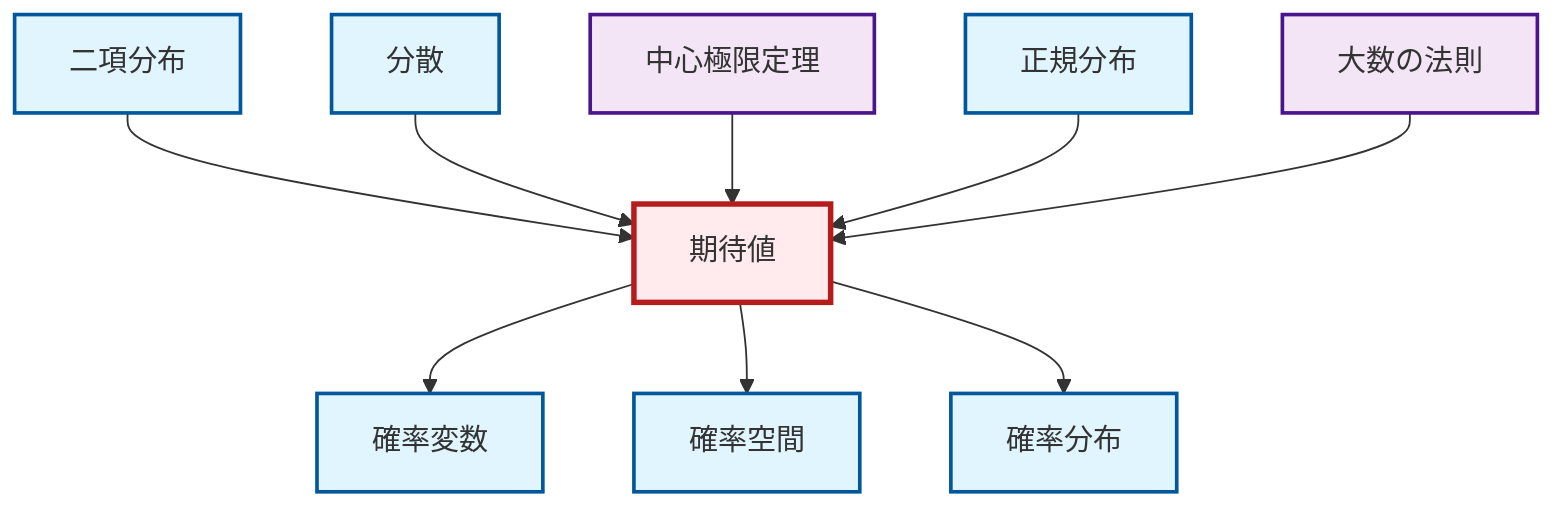 graph TD
    classDef definition fill:#e1f5fe,stroke:#01579b,stroke-width:2px
    classDef theorem fill:#f3e5f5,stroke:#4a148c,stroke-width:2px
    classDef axiom fill:#fff3e0,stroke:#e65100,stroke-width:2px
    classDef example fill:#e8f5e9,stroke:#1b5e20,stroke-width:2px
    classDef current fill:#ffebee,stroke:#b71c1c,stroke-width:3px
    def-binomial-distribution["二項分布"]:::definition
    def-probability-space["確率空間"]:::definition
    thm-central-limit["中心極限定理"]:::theorem
    def-variance["分散"]:::definition
    def-normal-distribution["正規分布"]:::definition
    def-random-variable["確率変数"]:::definition
    def-expectation["期待値"]:::definition
    def-probability-distribution["確率分布"]:::definition
    thm-law-of-large-numbers["大数の法則"]:::theorem
    def-binomial-distribution --> def-expectation
    def-variance --> def-expectation
    thm-central-limit --> def-expectation
    def-expectation --> def-random-variable
    def-expectation --> def-probability-space
    def-expectation --> def-probability-distribution
    def-normal-distribution --> def-expectation
    thm-law-of-large-numbers --> def-expectation
    class def-expectation current